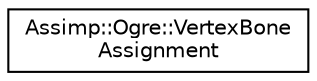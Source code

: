 digraph "Graphical Class Hierarchy"
{
  edge [fontname="Helvetica",fontsize="10",labelfontname="Helvetica",labelfontsize="10"];
  node [fontname="Helvetica",fontsize="10",shape=record];
  rankdir="LR";
  Node1 [label="Assimp::Ogre::VertexBone\lAssignment",height=0.2,width=0.4,color="black", fillcolor="white", style="filled",URL="$struct_assimp_1_1_ogre_1_1_vertex_bone_assignment.html",tooltip="Ogre Vertex Bone Assignment. "];
}
